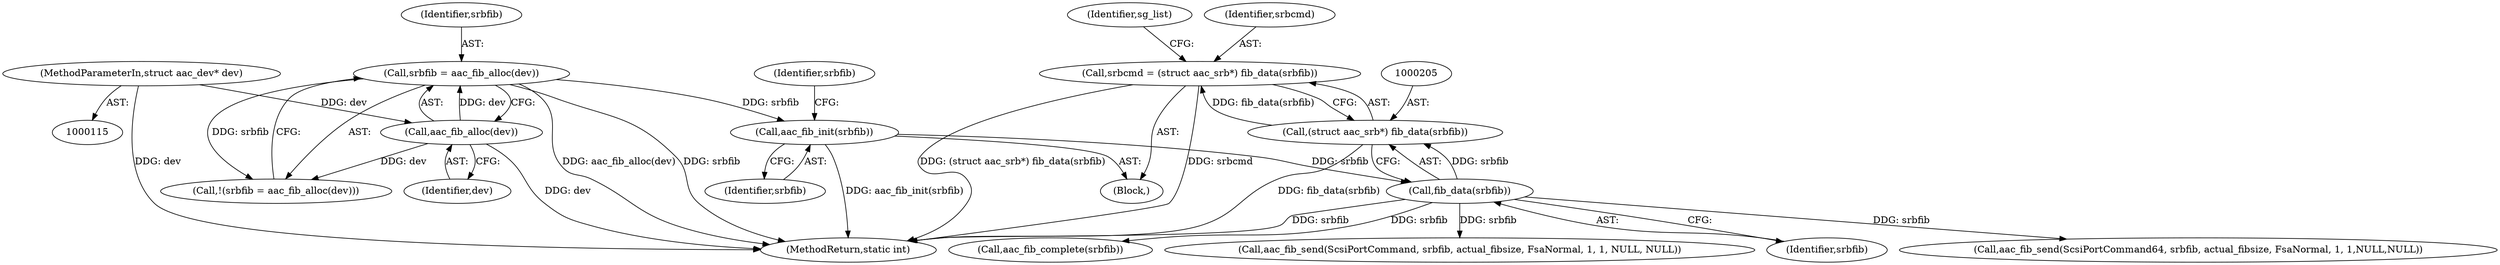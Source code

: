 digraph "0_linux_b4789b8e6be3151a955ade74872822f30e8cd914@pointer" {
"1000202" [label="(Call,srbcmd = (struct aac_srb*) fib_data(srbfib))"];
"1000204" [label="(Call,(struct aac_srb*) fib_data(srbfib))"];
"1000206" [label="(Call,fib_data(srbfib))"];
"1000190" [label="(Call,aac_fib_init(srbfib))"];
"1000182" [label="(Call,srbfib = aac_fib_alloc(dev))"];
"1000184" [label="(Call,aac_fib_alloc(dev))"];
"1000116" [label="(MethodParameterIn,struct aac_dev* dev)"];
"1000116" [label="(MethodParameterIn,struct aac_dev* dev)"];
"1000185" [label="(Identifier,dev)"];
"1000181" [label="(Call,!(srbfib = aac_fib_alloc(dev)))"];
"1000184" [label="(Call,aac_fib_alloc(dev))"];
"1000118" [label="(Block,)"];
"1000191" [label="(Identifier,srbfib)"];
"1000944" [label="(Call,aac_fib_send(ScsiPortCommand64, srbfib, actual_fibsize, FsaNormal, 1, 1,NULL,NULL))"];
"1000183" [label="(Identifier,srbfib)"];
"1000206" [label="(Call,fib_data(srbfib))"];
"1000207" [label="(Identifier,srbfib)"];
"1000190" [label="(Call,aac_fib_init(srbfib))"];
"1001479" [label="(Call,aac_fib_complete(srbfib))"];
"1001346" [label="(Call,aac_fib_send(ScsiPortCommand, srbfib, actual_fibsize, FsaNormal, 1, 1, NULL, NULL))"];
"1000204" [label="(Call,(struct aac_srb*) fib_data(srbfib))"];
"1000202" [label="(Call,srbcmd = (struct aac_srb*) fib_data(srbfib))"];
"1001485" [label="(MethodReturn,static int)"];
"1000209" [label="(Identifier,sg_list)"];
"1000203" [label="(Identifier,srbcmd)"];
"1000196" [label="(Identifier,srbfib)"];
"1000182" [label="(Call,srbfib = aac_fib_alloc(dev))"];
"1000202" -> "1000118"  [label="AST: "];
"1000202" -> "1000204"  [label="CFG: "];
"1000203" -> "1000202"  [label="AST: "];
"1000204" -> "1000202"  [label="AST: "];
"1000209" -> "1000202"  [label="CFG: "];
"1000202" -> "1001485"  [label="DDG: srbcmd"];
"1000202" -> "1001485"  [label="DDG: (struct aac_srb*) fib_data(srbfib)"];
"1000204" -> "1000202"  [label="DDG: fib_data(srbfib)"];
"1000204" -> "1000206"  [label="CFG: "];
"1000205" -> "1000204"  [label="AST: "];
"1000206" -> "1000204"  [label="AST: "];
"1000204" -> "1001485"  [label="DDG: fib_data(srbfib)"];
"1000206" -> "1000204"  [label="DDG: srbfib"];
"1000206" -> "1000207"  [label="CFG: "];
"1000207" -> "1000206"  [label="AST: "];
"1000206" -> "1001485"  [label="DDG: srbfib"];
"1000190" -> "1000206"  [label="DDG: srbfib"];
"1000206" -> "1000944"  [label="DDG: srbfib"];
"1000206" -> "1001346"  [label="DDG: srbfib"];
"1000206" -> "1001479"  [label="DDG: srbfib"];
"1000190" -> "1000118"  [label="AST: "];
"1000190" -> "1000191"  [label="CFG: "];
"1000191" -> "1000190"  [label="AST: "];
"1000196" -> "1000190"  [label="CFG: "];
"1000190" -> "1001485"  [label="DDG: aac_fib_init(srbfib)"];
"1000182" -> "1000190"  [label="DDG: srbfib"];
"1000182" -> "1000181"  [label="AST: "];
"1000182" -> "1000184"  [label="CFG: "];
"1000183" -> "1000182"  [label="AST: "];
"1000184" -> "1000182"  [label="AST: "];
"1000181" -> "1000182"  [label="CFG: "];
"1000182" -> "1001485"  [label="DDG: aac_fib_alloc(dev)"];
"1000182" -> "1001485"  [label="DDG: srbfib"];
"1000182" -> "1000181"  [label="DDG: srbfib"];
"1000184" -> "1000182"  [label="DDG: dev"];
"1000184" -> "1000185"  [label="CFG: "];
"1000185" -> "1000184"  [label="AST: "];
"1000184" -> "1001485"  [label="DDG: dev"];
"1000184" -> "1000181"  [label="DDG: dev"];
"1000116" -> "1000184"  [label="DDG: dev"];
"1000116" -> "1000115"  [label="AST: "];
"1000116" -> "1001485"  [label="DDG: dev"];
}
